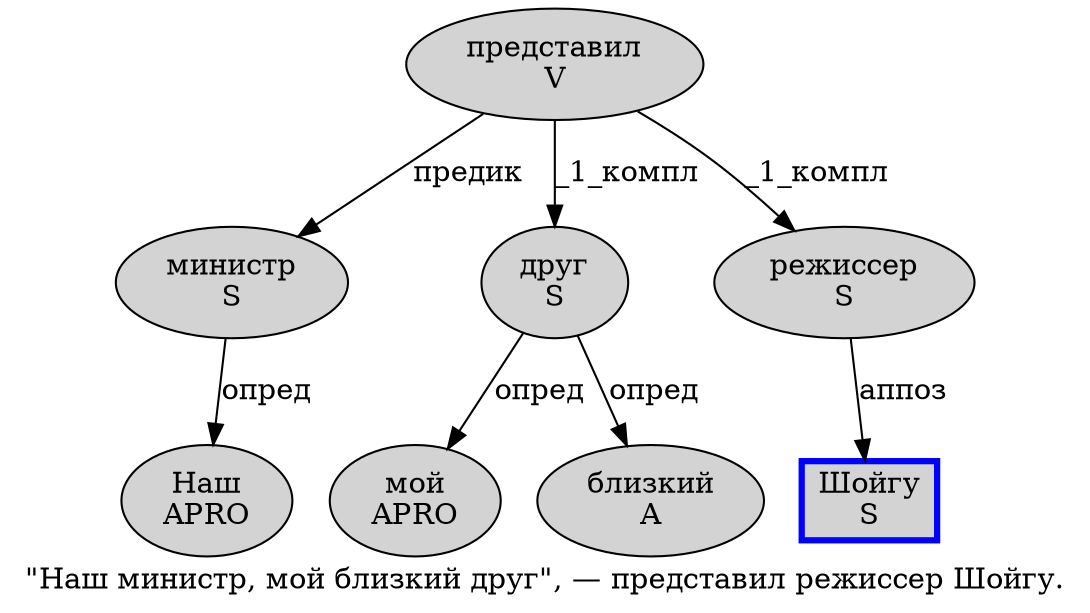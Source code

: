 digraph SENTENCE_642 {
	graph [label="\"Наш министр, мой близкий друг\", — представил режиссер Шойгу."]
	node [style=filled]
		1 [label="Наш
APRO" color="" fillcolor=lightgray penwidth=1 shape=ellipse]
		2 [label="министр
S" color="" fillcolor=lightgray penwidth=1 shape=ellipse]
		4 [label="мой
APRO" color="" fillcolor=lightgray penwidth=1 shape=ellipse]
		5 [label="близкий
A" color="" fillcolor=lightgray penwidth=1 shape=ellipse]
		6 [label="друг
S" color="" fillcolor=lightgray penwidth=1 shape=ellipse]
		10 [label="представил
V" color="" fillcolor=lightgray penwidth=1 shape=ellipse]
		11 [label="режиссер
S" color="" fillcolor=lightgray penwidth=1 shape=ellipse]
		12 [label="Шойгу
S" color=blue fillcolor=lightgray penwidth=3 shape=box]
			2 -> 1 [label="опред"]
			11 -> 12 [label="аппоз"]
			6 -> 4 [label="опред"]
			6 -> 5 [label="опред"]
			10 -> 2 [label="предик"]
			10 -> 6 [label="_1_компл"]
			10 -> 11 [label="_1_компл"]
}